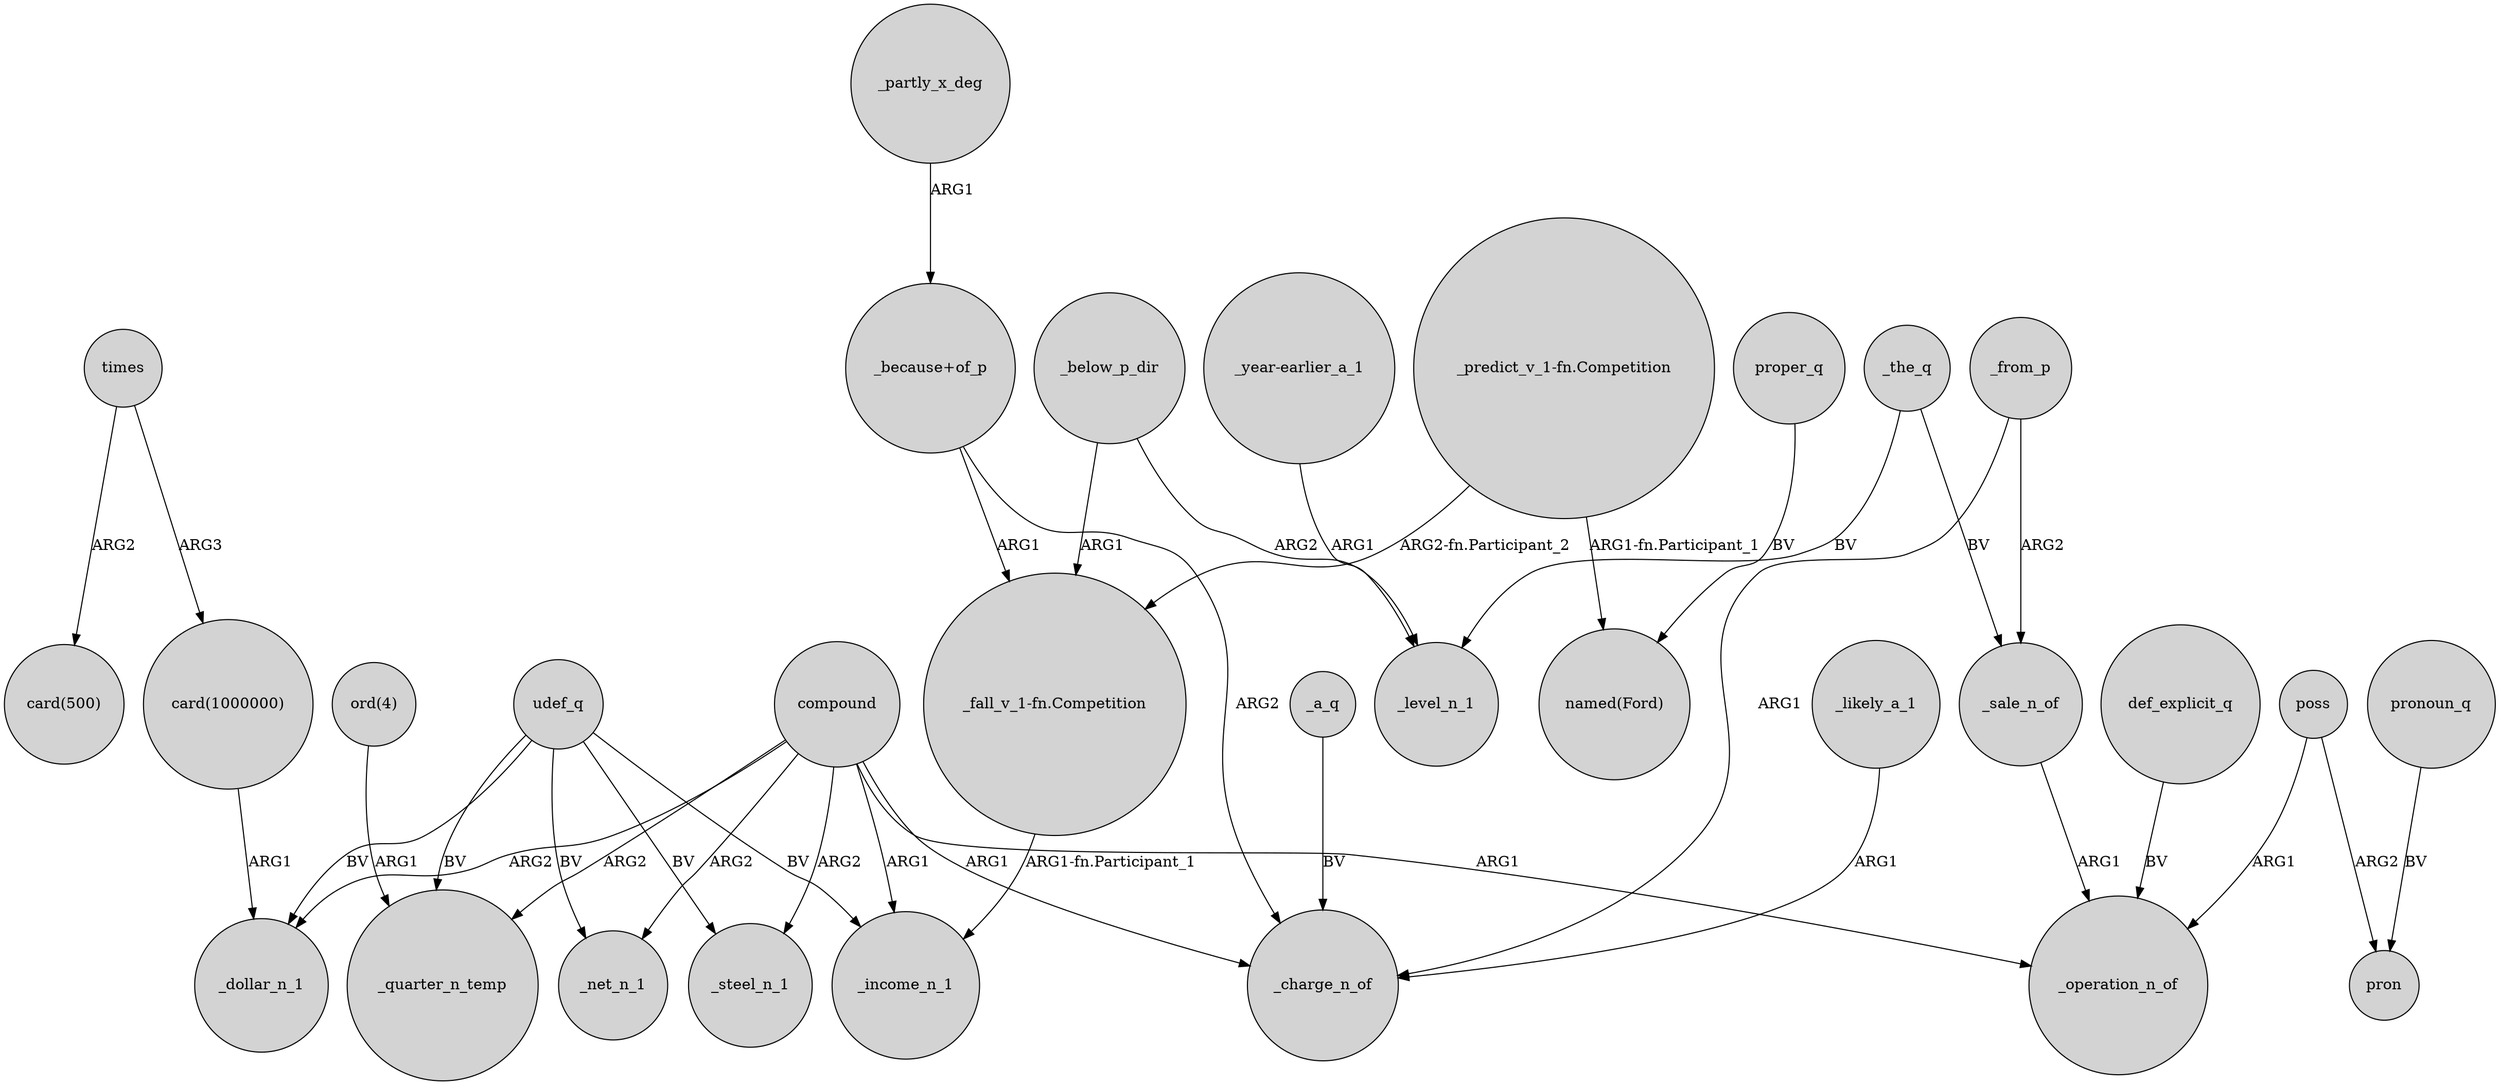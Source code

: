 digraph {
	node [shape=circle style=filled]
	_the_q -> _level_n_1 [label=BV]
	compound -> _net_n_1 [label=ARG2]
	proper_q -> "named(Ford)" [label=BV]
	_below_p_dir -> _level_n_1 [label=ARG2]
	"_because+of_p" -> _charge_n_of [label=ARG2]
	udef_q -> _income_n_1 [label=BV]
	poss -> _operation_n_of [label=ARG1]
	times -> "card(1000000)" [label=ARG3]
	"_fall_v_1-fn.Competition" -> _income_n_1 [label="ARG1-fn.Participant_1"]
	compound -> _dollar_n_1 [label=ARG2]
	compound -> _operation_n_of [label=ARG1]
	_a_q -> _charge_n_of [label=BV]
	_sale_n_of -> _operation_n_of [label=ARG1]
	_partly_x_deg -> "_because+of_p" [label=ARG1]
	_from_p -> _sale_n_of [label=ARG2]
	pronoun_q -> pron [label=BV]
	udef_q -> _steel_n_1 [label=BV]
	compound -> _charge_n_of [label=ARG1]
	poss -> pron [label=ARG2]
	compound -> _income_n_1 [label=ARG1]
	compound -> _quarter_n_temp [label=ARG2]
	udef_q -> _net_n_1 [label=BV]
	"_predict_v_1-fn.Competition" -> "_fall_v_1-fn.Competition" [label="ARG2-fn.Participant_2"]
	udef_q -> _dollar_n_1 [label=BV]
	_likely_a_1 -> _charge_n_of [label=ARG1]
	"card(1000000)" -> _dollar_n_1 [label=ARG1]
	compound -> _steel_n_1 [label=ARG2]
	"ord(4)" -> _quarter_n_temp [label=ARG1]
	"_year-earlier_a_1" -> _level_n_1 [label=ARG1]
	_from_p -> _charge_n_of [label=ARG1]
	def_explicit_q -> _operation_n_of [label=BV]
	udef_q -> _quarter_n_temp [label=BV]
	times -> "card(500)" [label=ARG2]
	"_predict_v_1-fn.Competition" -> "named(Ford)" [label="ARG1-fn.Participant_1"]
	"_because+of_p" -> "_fall_v_1-fn.Competition" [label=ARG1]
	_the_q -> _sale_n_of [label=BV]
	_below_p_dir -> "_fall_v_1-fn.Competition" [label=ARG1]
}
